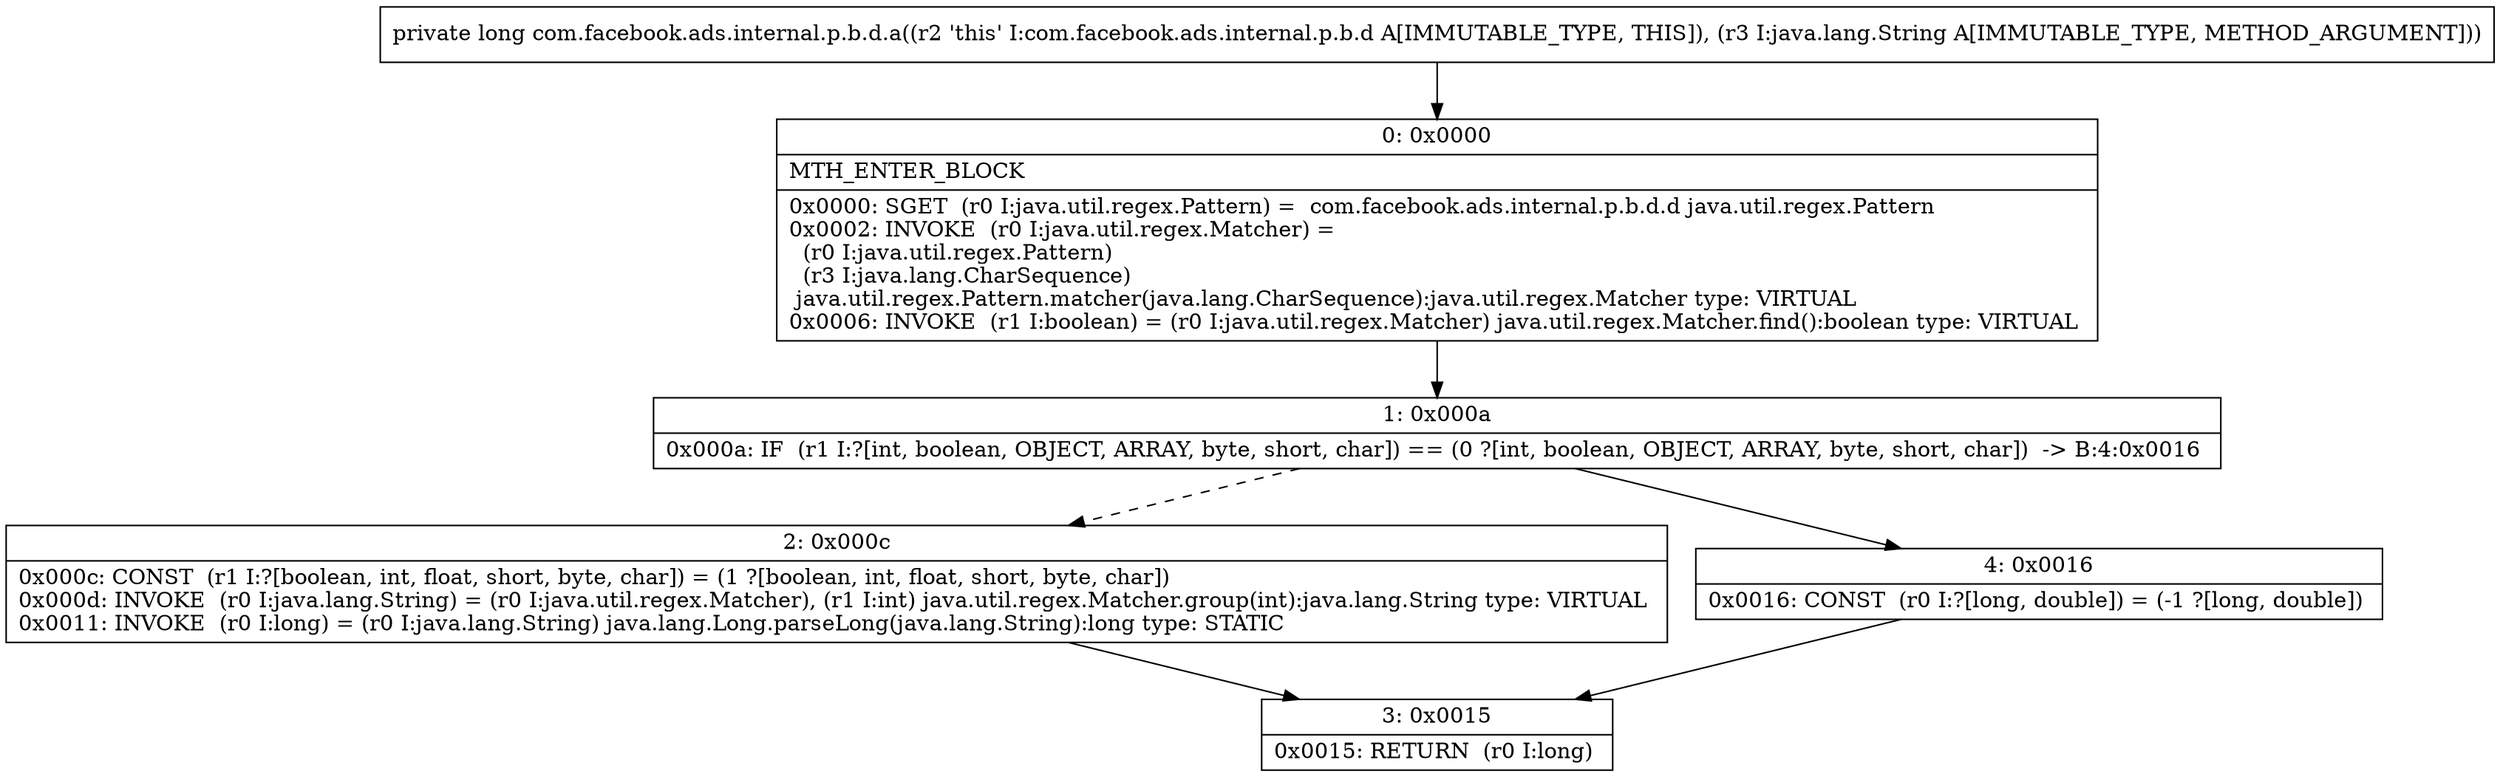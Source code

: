 digraph "CFG forcom.facebook.ads.internal.p.b.d.a(Ljava\/lang\/String;)J" {
Node_0 [shape=record,label="{0\:\ 0x0000|MTH_ENTER_BLOCK\l|0x0000: SGET  (r0 I:java.util.regex.Pattern) =  com.facebook.ads.internal.p.b.d.d java.util.regex.Pattern \l0x0002: INVOKE  (r0 I:java.util.regex.Matcher) = \l  (r0 I:java.util.regex.Pattern)\l  (r3 I:java.lang.CharSequence)\l java.util.regex.Pattern.matcher(java.lang.CharSequence):java.util.regex.Matcher type: VIRTUAL \l0x0006: INVOKE  (r1 I:boolean) = (r0 I:java.util.regex.Matcher) java.util.regex.Matcher.find():boolean type: VIRTUAL \l}"];
Node_1 [shape=record,label="{1\:\ 0x000a|0x000a: IF  (r1 I:?[int, boolean, OBJECT, ARRAY, byte, short, char]) == (0 ?[int, boolean, OBJECT, ARRAY, byte, short, char])  \-\> B:4:0x0016 \l}"];
Node_2 [shape=record,label="{2\:\ 0x000c|0x000c: CONST  (r1 I:?[boolean, int, float, short, byte, char]) = (1 ?[boolean, int, float, short, byte, char]) \l0x000d: INVOKE  (r0 I:java.lang.String) = (r0 I:java.util.regex.Matcher), (r1 I:int) java.util.regex.Matcher.group(int):java.lang.String type: VIRTUAL \l0x0011: INVOKE  (r0 I:long) = (r0 I:java.lang.String) java.lang.Long.parseLong(java.lang.String):long type: STATIC \l}"];
Node_3 [shape=record,label="{3\:\ 0x0015|0x0015: RETURN  (r0 I:long) \l}"];
Node_4 [shape=record,label="{4\:\ 0x0016|0x0016: CONST  (r0 I:?[long, double]) = (\-1 ?[long, double]) \l}"];
MethodNode[shape=record,label="{private long com.facebook.ads.internal.p.b.d.a((r2 'this' I:com.facebook.ads.internal.p.b.d A[IMMUTABLE_TYPE, THIS]), (r3 I:java.lang.String A[IMMUTABLE_TYPE, METHOD_ARGUMENT])) }"];
MethodNode -> Node_0;
Node_0 -> Node_1;
Node_1 -> Node_2[style=dashed];
Node_1 -> Node_4;
Node_2 -> Node_3;
Node_4 -> Node_3;
}

